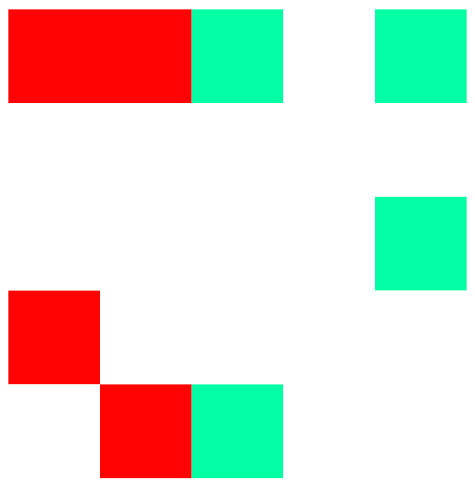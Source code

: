 digraph imagen{
    image[shape=none, margin=0,label=<
    <TABLE BORDER="0" CELLBORDER="0" CELLSPACING="0" CELLPADDING="15">
       <TR>
            <TD BGCOLOR="#FF0303">   </TD>
            <TD BGCOLOR="#FF0303">   </TD>
            <TD BGCOLOR="#03FFA3">   </TD>
            <TD BGCOLOR="#FFFFFF">   </TD>
            <TD BGCOLOR="#03FFA3">   </TD>
       </TR>
       <TR>
            <TD BGCOLOR="#FFFFFF">   </TD>
            <TD BGCOLOR="#FFFFFF">   </TD>
            <TD BGCOLOR="#FFFFFF">   </TD>
            <TD BGCOLOR="#FFFFFF">   </TD>
            <TD BGCOLOR="#FFFFFF">   </TD>
       </TR>
       <TR>
            <TD BGCOLOR="#FFFFFF">   </TD>
            <TD BGCOLOR="#FFFFFF">   </TD>
            <TD BGCOLOR="#FFFFFF">   </TD>
            <TD BGCOLOR="#FFFFFF">   </TD>
            <TD BGCOLOR="#03FFA3">   </TD>
       </TR>
       <TR>
            <TD BGCOLOR="#FF0303">   </TD>
            <TD BGCOLOR="#FFFFFF">   </TD>
            <TD BGCOLOR="#FFFFFF">   </TD>
            <TD BGCOLOR="#FFFFFF">   </TD>
            <TD BGCOLOR="#FFFFFF">   </TD>
       </TR>
       <TR>
            <TD BGCOLOR="#FFFFFF">   </TD>
            <TD BGCOLOR="#FF0303">   </TD>
            <TD BGCOLOR="#03FFA3">   </TD>
            <TD BGCOLOR="#FFFFFF">   </TD>
            <TD BGCOLOR="#FFFFFF">   </TD>
       </TR>
    </TABLE>>];
}
